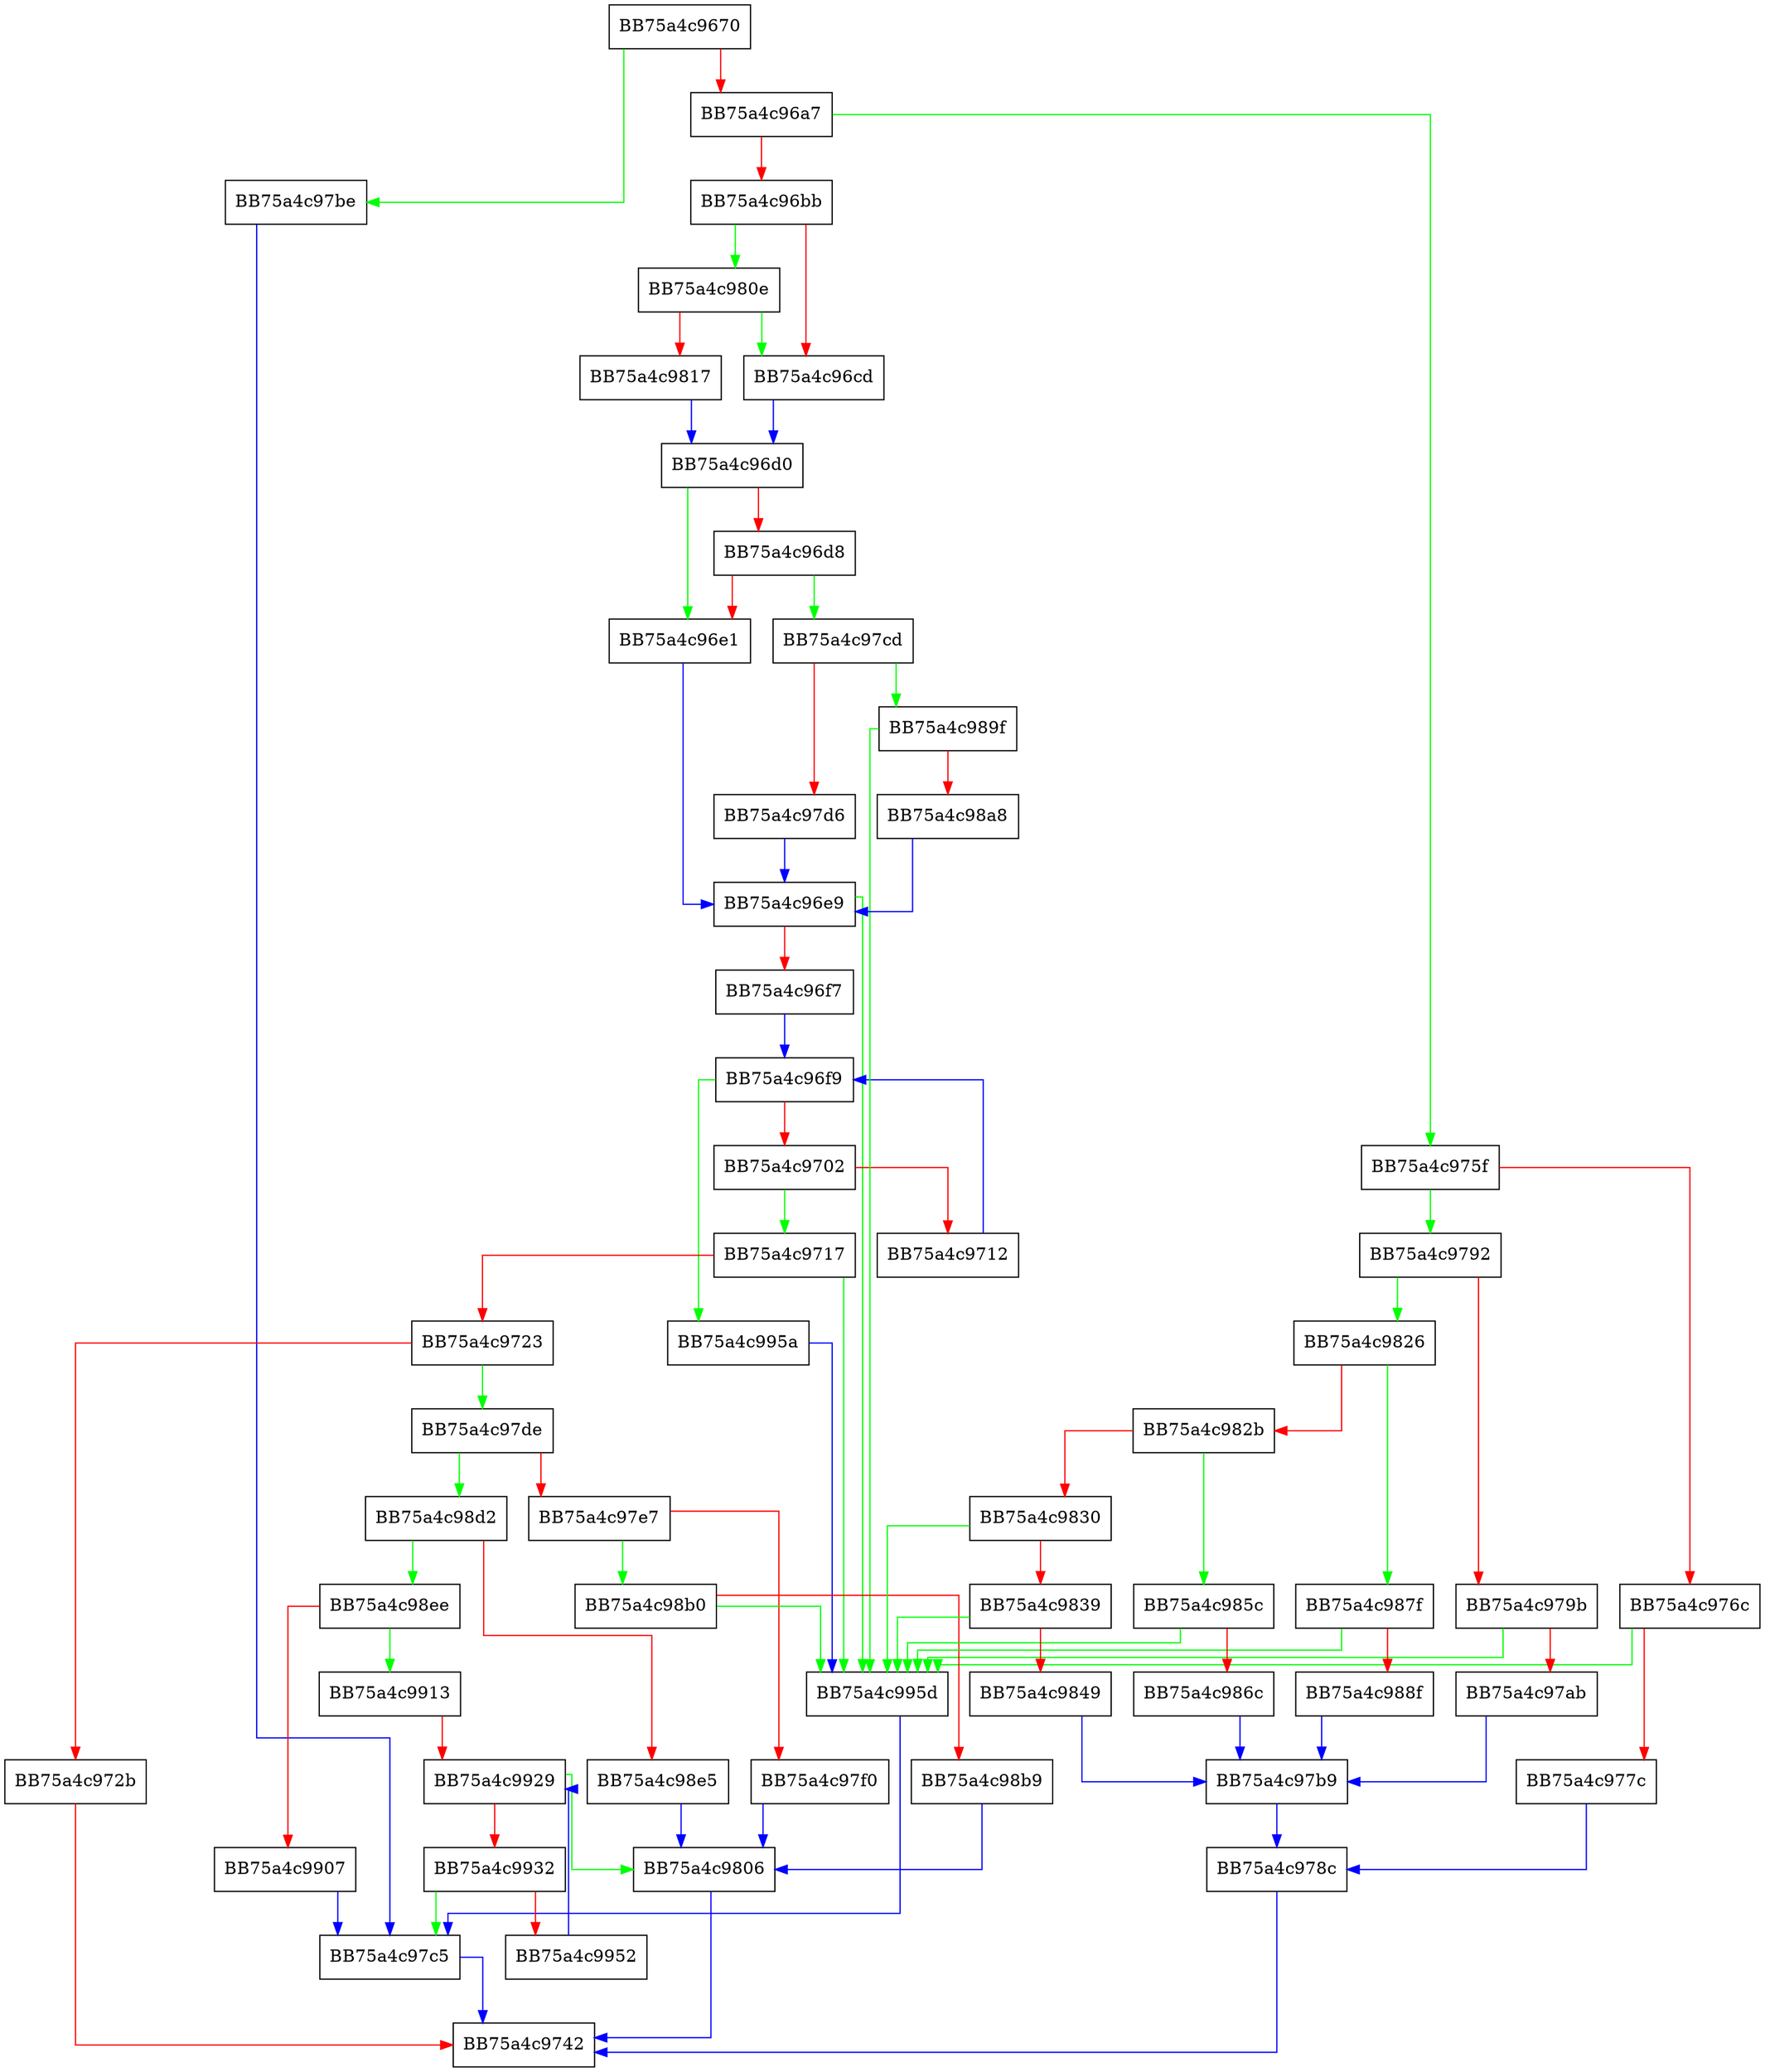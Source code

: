 digraph pDecodeVariableParam {
  node [shape="box"];
  graph [splines=ortho];
  BB75a4c9670 -> BB75a4c97be [color="green"];
  BB75a4c9670 -> BB75a4c96a7 [color="red"];
  BB75a4c96a7 -> BB75a4c975f [color="green"];
  BB75a4c96a7 -> BB75a4c96bb [color="red"];
  BB75a4c96bb -> BB75a4c980e [color="green"];
  BB75a4c96bb -> BB75a4c96cd [color="red"];
  BB75a4c96cd -> BB75a4c96d0 [color="blue"];
  BB75a4c96d0 -> BB75a4c96e1 [color="green"];
  BB75a4c96d0 -> BB75a4c96d8 [color="red"];
  BB75a4c96d8 -> BB75a4c97cd [color="green"];
  BB75a4c96d8 -> BB75a4c96e1 [color="red"];
  BB75a4c96e1 -> BB75a4c96e9 [color="blue"];
  BB75a4c96e9 -> BB75a4c995d [color="green"];
  BB75a4c96e9 -> BB75a4c96f7 [color="red"];
  BB75a4c96f7 -> BB75a4c96f9 [color="blue"];
  BB75a4c96f9 -> BB75a4c995a [color="green"];
  BB75a4c96f9 -> BB75a4c9702 [color="red"];
  BB75a4c9702 -> BB75a4c9717 [color="green"];
  BB75a4c9702 -> BB75a4c9712 [color="red"];
  BB75a4c9712 -> BB75a4c96f9 [color="blue"];
  BB75a4c9717 -> BB75a4c995d [color="green"];
  BB75a4c9717 -> BB75a4c9723 [color="red"];
  BB75a4c9723 -> BB75a4c97de [color="green"];
  BB75a4c9723 -> BB75a4c972b [color="red"];
  BB75a4c972b -> BB75a4c9742 [color="red"];
  BB75a4c975f -> BB75a4c9792 [color="green"];
  BB75a4c975f -> BB75a4c976c [color="red"];
  BB75a4c976c -> BB75a4c995d [color="green"];
  BB75a4c976c -> BB75a4c977c [color="red"];
  BB75a4c977c -> BB75a4c978c [color="blue"];
  BB75a4c978c -> BB75a4c9742 [color="blue"];
  BB75a4c9792 -> BB75a4c9826 [color="green"];
  BB75a4c9792 -> BB75a4c979b [color="red"];
  BB75a4c979b -> BB75a4c995d [color="green"];
  BB75a4c979b -> BB75a4c97ab [color="red"];
  BB75a4c97ab -> BB75a4c97b9 [color="blue"];
  BB75a4c97b9 -> BB75a4c978c [color="blue"];
  BB75a4c97be -> BB75a4c97c5 [color="blue"];
  BB75a4c97c5 -> BB75a4c9742 [color="blue"];
  BB75a4c97cd -> BB75a4c989f [color="green"];
  BB75a4c97cd -> BB75a4c97d6 [color="red"];
  BB75a4c97d6 -> BB75a4c96e9 [color="blue"];
  BB75a4c97de -> BB75a4c98d2 [color="green"];
  BB75a4c97de -> BB75a4c97e7 [color="red"];
  BB75a4c97e7 -> BB75a4c98b0 [color="green"];
  BB75a4c97e7 -> BB75a4c97f0 [color="red"];
  BB75a4c97f0 -> BB75a4c9806 [color="blue"];
  BB75a4c9806 -> BB75a4c9742 [color="blue"];
  BB75a4c980e -> BB75a4c96cd [color="green"];
  BB75a4c980e -> BB75a4c9817 [color="red"];
  BB75a4c9817 -> BB75a4c96d0 [color="blue"];
  BB75a4c9826 -> BB75a4c987f [color="green"];
  BB75a4c9826 -> BB75a4c982b [color="red"];
  BB75a4c982b -> BB75a4c985c [color="green"];
  BB75a4c982b -> BB75a4c9830 [color="red"];
  BB75a4c9830 -> BB75a4c995d [color="green"];
  BB75a4c9830 -> BB75a4c9839 [color="red"];
  BB75a4c9839 -> BB75a4c995d [color="green"];
  BB75a4c9839 -> BB75a4c9849 [color="red"];
  BB75a4c9849 -> BB75a4c97b9 [color="blue"];
  BB75a4c985c -> BB75a4c995d [color="green"];
  BB75a4c985c -> BB75a4c986c [color="red"];
  BB75a4c986c -> BB75a4c97b9 [color="blue"];
  BB75a4c987f -> BB75a4c995d [color="green"];
  BB75a4c987f -> BB75a4c988f [color="red"];
  BB75a4c988f -> BB75a4c97b9 [color="blue"];
  BB75a4c989f -> BB75a4c995d [color="green"];
  BB75a4c989f -> BB75a4c98a8 [color="red"];
  BB75a4c98a8 -> BB75a4c96e9 [color="blue"];
  BB75a4c98b0 -> BB75a4c995d [color="green"];
  BB75a4c98b0 -> BB75a4c98b9 [color="red"];
  BB75a4c98b9 -> BB75a4c9806 [color="blue"];
  BB75a4c98d2 -> BB75a4c98ee [color="green"];
  BB75a4c98d2 -> BB75a4c98e5 [color="red"];
  BB75a4c98e5 -> BB75a4c9806 [color="blue"];
  BB75a4c98ee -> BB75a4c9913 [color="green"];
  BB75a4c98ee -> BB75a4c9907 [color="red"];
  BB75a4c9907 -> BB75a4c97c5 [color="blue"];
  BB75a4c9913 -> BB75a4c9929 [color="red"];
  BB75a4c9929 -> BB75a4c9806 [color="green"];
  BB75a4c9929 -> BB75a4c9932 [color="red"];
  BB75a4c9932 -> BB75a4c97c5 [color="green"];
  BB75a4c9932 -> BB75a4c9952 [color="red"];
  BB75a4c9952 -> BB75a4c9929 [color="blue"];
  BB75a4c995a -> BB75a4c995d [color="blue"];
  BB75a4c995d -> BB75a4c97c5 [color="blue"];
}